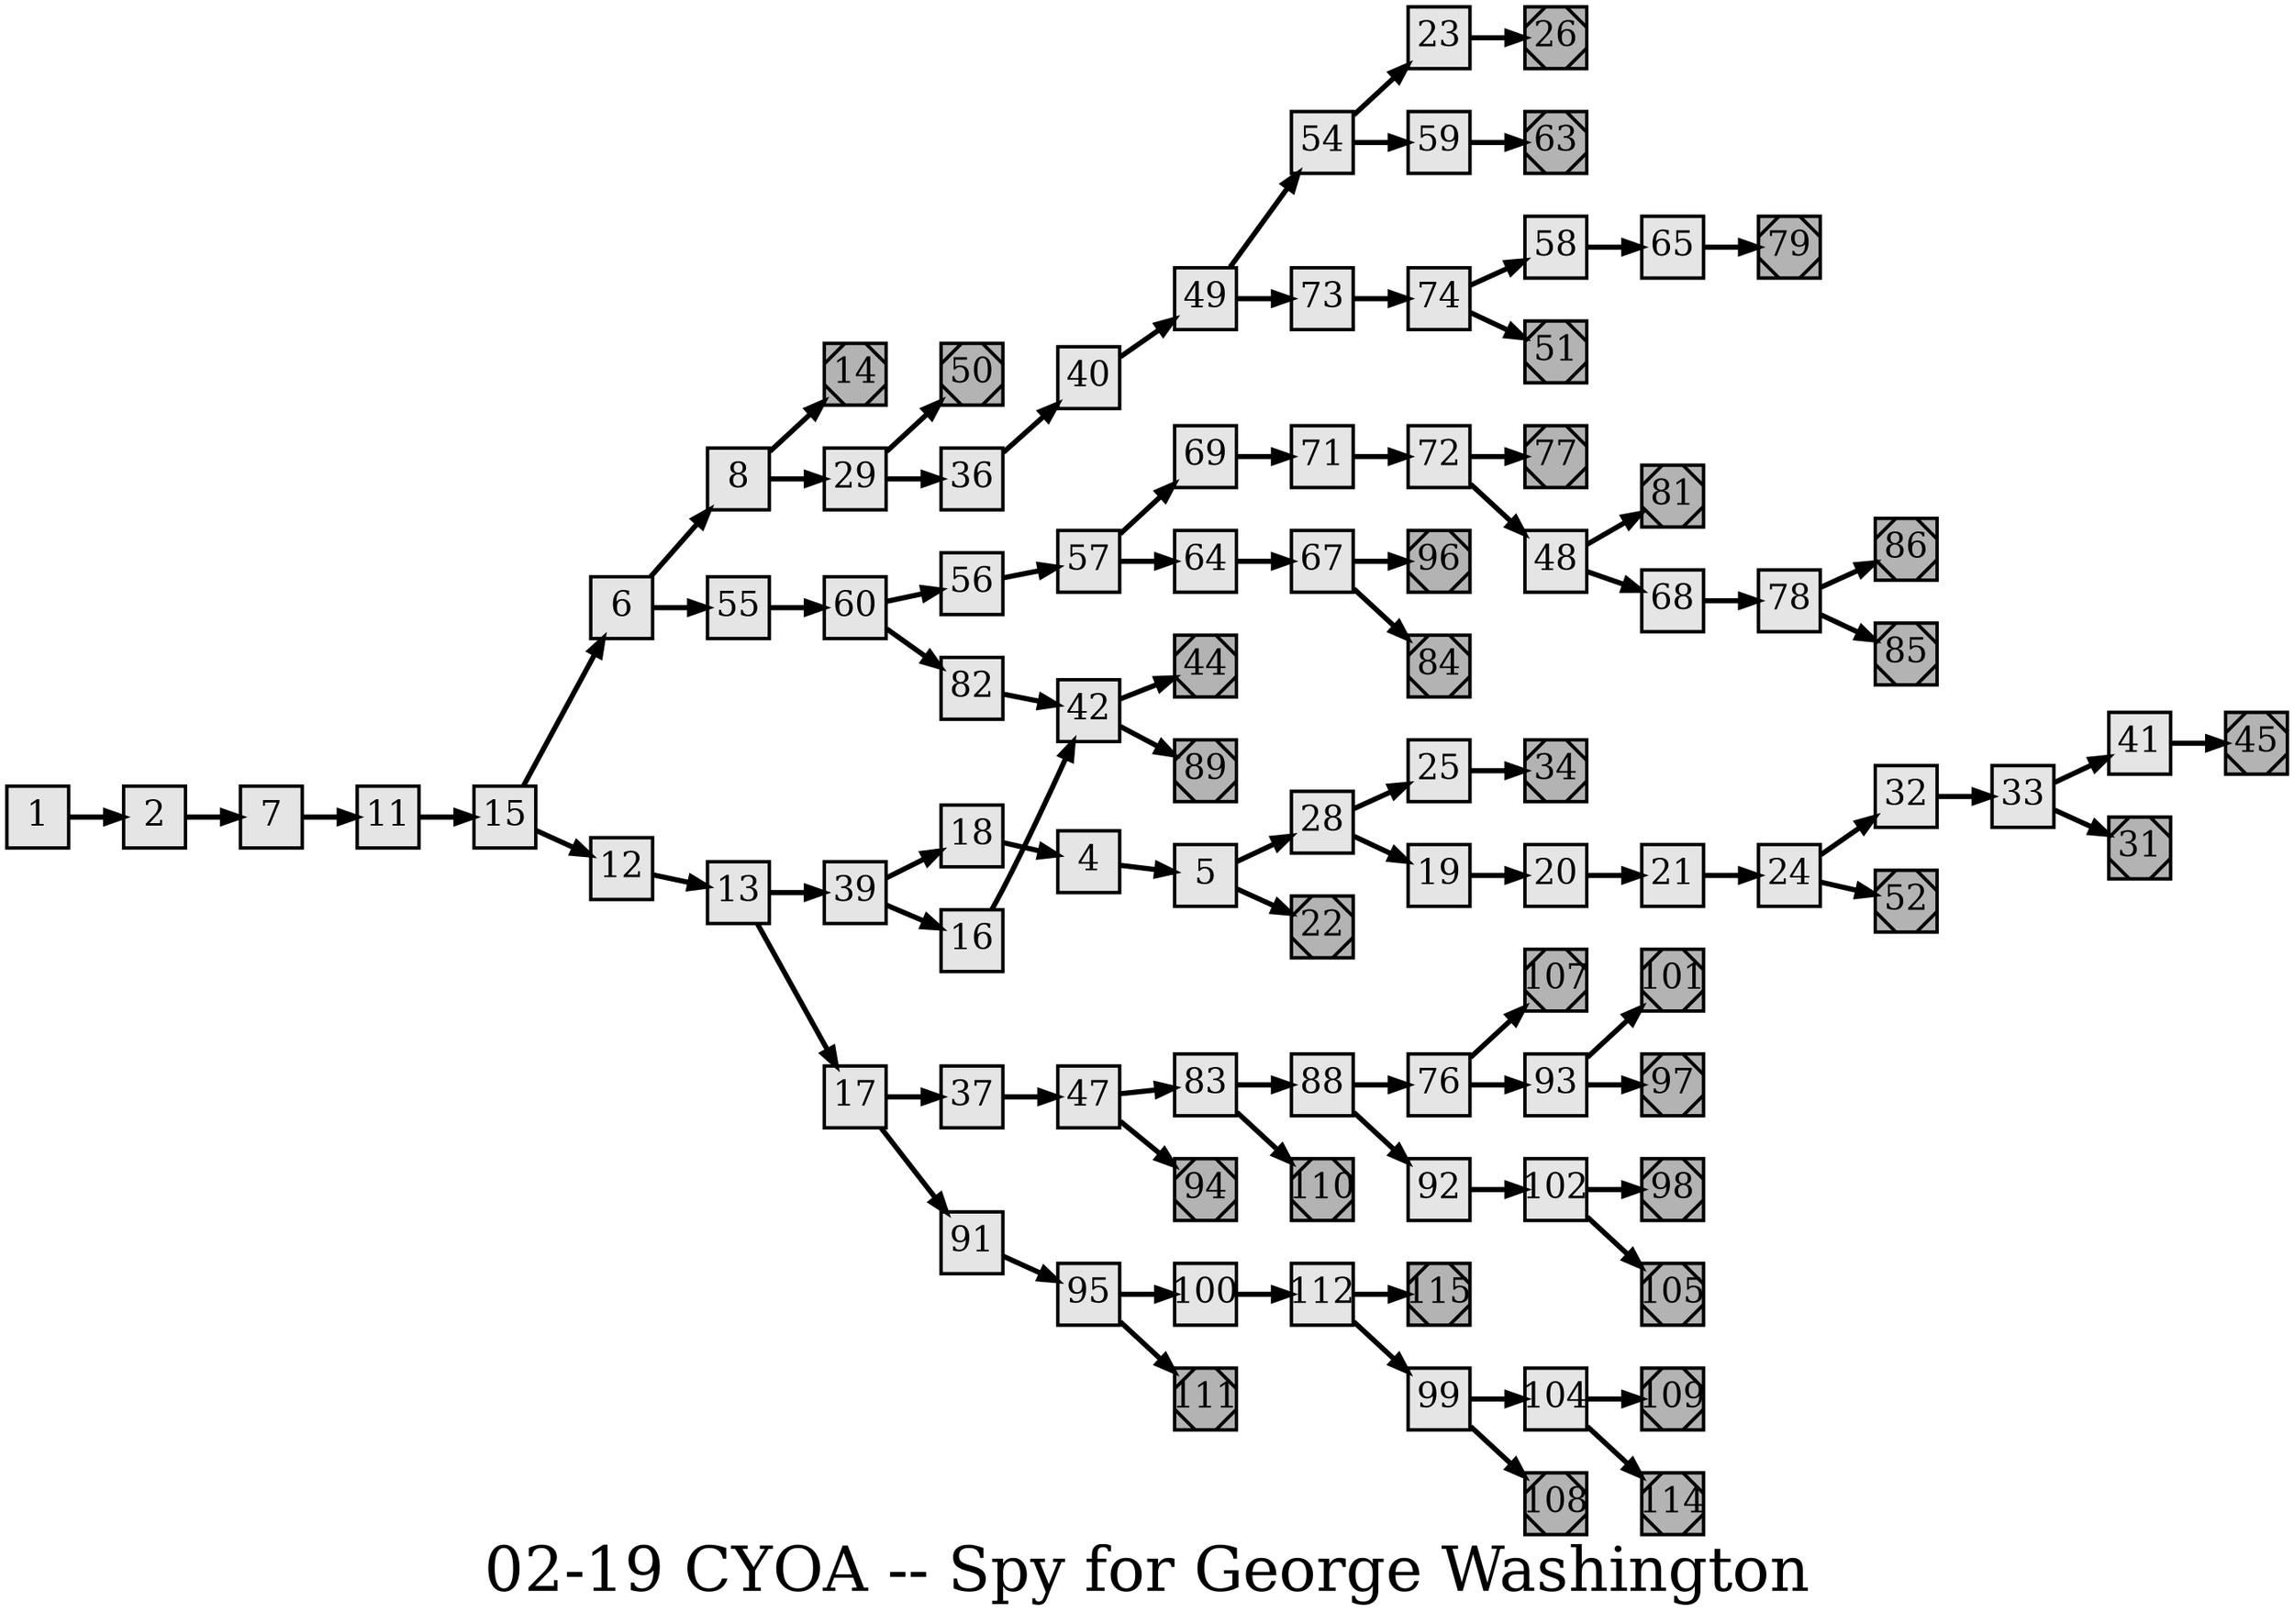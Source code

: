 digraph g{
  graph [ label="02-19 CYOA -- Spy for George Washington" rankdir=LR, ordering=out, fontsize=36, nodesep="0.35", ranksep="0.45"];
  node  [shape=rect, penwidth=2, fontsize=20, style=filled, fillcolor=grey90, margin="0,0", labelfloat=true, regular=true, fixedsize=true];
  edge  [labelfloat=true, penwidth=3, fontsize=12];
  // ---;
  // group  : Katz;
  // id     : 02-19;
  // gbid   : 522;
  // series : CYOA;
  // title  : Spy for George Washington;
  // author : Jay Leibold;
  // credit:;
  // - name : Cindy Lam;
  // role : encoder;
  // date : 2018-03-16;
  // render:;
  // - name   : small;
  // styles : gvStyles.txt;
  // engine : dot;
  // comment: >;
  
  // ---;
  
  // From | To | Label;
  
  1 -> 2;
  2 -> 7;
  4 -> 5;
  5 -> 28;
  5 -> 22;
  6 -> 8;
  6 -> 55;
  7 -> 11;
  8 -> 14;
  8 -> 29;
  11 -> 15;
  12 -> 13;
  13 -> 39;
  13 -> 17;
  14	[ xlabel="E", shape=Msquare, fontsize=20, fillcolor=grey70, xlabel="" ];
  15 -> 6;
  15 -> 12;
  16 -> 42;
  17 -> 37;
  17 -> 91;
  18 -> 4;
  19 -> 20;
  20 -> 21;
  21 -> 24;
  22	[ xlabel="E", shape=Msquare, fontsize=20, fillcolor=grey70, xlabel="" ];
  23 -> 26;
  24 -> 32;
  24 -> 52;
  25 -> 34;
  26	[ xlabel="E", shape=Msquare, fontsize=20, fillcolor=grey70, xlabel="" ];
  28 -> 25;
  28 -> 19;
  29 -> 50;
  29 -> 36;
  31	[ xlabel="E", shape=Msquare, fontsize=20, fillcolor=grey70, xlabel="" ];
  32 -> 33;
  33 -> 41;
  33 -> 31;
  34	[ xlabel="E", shape=Msquare, fontsize=20, fillcolor=grey70, xlabel="" ];
  36 -> 40;
  37 -> 47;
  39 -> 18;
  39 -> 16;
  40 -> 49;
  41 -> 45;
  42 -> 44;
  42 -> 89;
  44	[ xlabel="E", shape=Msquare, fontsize=20, fillcolor=grey70, xlabel="" ];
  45	[ xlabel="E", shape=Msquare, fontsize=20, fillcolor=grey70, xlabel="" ];
  47 -> 83;
  47 -> 94;
  48 -> 81;
  48 -> 68;
  49 -> 54;
  49 -> 73;
  50	[ xlabel="E", shape=Msquare, fontsize=20, fillcolor=grey70, xlabel="" ];
  51	[ xlabel="E", shape=Msquare, fontsize=20, fillcolor=grey70, xlabel="" ];
  52	[ xlabel="E", shape=Msquare, fontsize=20, fillcolor=grey70, xlabel="" ];
  54 -> 23;
  54 -> 59;
  55 -> 60;
  56 -> 57;
  57 -> 69;
  57 -> 64;
  58 -> 65;
  59 -> 63;
  60 -> 56;
  60 -> 82;
  63	[ xlabel="E", shape=Msquare, fontsize=20, fillcolor=grey70, xlabel="" ];
  64 -> 67;
  65 -> 79;
  67 -> 96;
  67 -> 84;
  68 -> 78;
  69 -> 71;
  71 -> 72;
  72 -> 77;
  72 -> 48;
  73 -> 74;
  74 -> 58;
  74 -> 51;
  76 -> 107;
  76 -> 93;
  77	[ xlabel="E", shape=Msquare, fontsize=20, fillcolor=grey70, xlabel="" ];
  78 -> 86;
  78 -> 85;
  79	[ xlabel="E", shape=Msquare, fontsize=20, fillcolor=grey70, xlabel="" ];
  81	[ xlabel="E", shape=Msquare, fontsize=20, fillcolor=grey70, xlabel="" ];
  82 -> 42;
  83 -> 88;
  83 -> 110;
  84	[ xlabel="E", shape=Msquare, fontsize=20, fillcolor=grey70, xlabel="" ];
  85	[ xlabel="E", shape=Msquare, fontsize=20, fillcolor=grey70, xlabel="" ];
  86	[ xlabel="E", shape=Msquare, fontsize=20, fillcolor=grey70, xlabel="" ];
  88 -> 76;
  88 -> 92;
  89	[ xlabel="E", shape=Msquare, fontsize=20, fillcolor=grey70, xlabel="" ];
  91 -> 95;
  92 -> 102;
  93 -> 101;
  93 -> 97;
  94	[ xlabel="E", shape=Msquare, fontsize=20, fillcolor=grey70, xlabel="" ];
  95 -> 100;
  95 -> 111;
  96	[ xlabel="E", shape=Msquare, fontsize=20, fillcolor=grey70, xlabel="" ];
  97	[ xlabel="E", shape=Msquare, fontsize=20, fillcolor=grey70, xlabel="" ];
  98	[ xlabel="E", shape=Msquare, fontsize=20, fillcolor=grey70, xlabel="" ];
  99 -> 104;
  99 -> 108;
  100 -> 112;
  101	[ xlabel="E", shape=Msquare, fontsize=20, fillcolor=grey70, xlabel="" ];
  102 -> 98;
  102 -> 105;
  104 -> 109;
  104 -> 114;
  105	[ xlabel="E", shape=Msquare, fontsize=20, fillcolor=grey70, xlabel="" ];
  107	[ xlabel="E", shape=Msquare, fontsize=20, fillcolor=grey70, xlabel="" ];
  108	[ xlabel="E", shape=Msquare, fontsize=20, fillcolor=grey70, xlabel="" ];
  109	[ xlabel="E", shape=Msquare, fontsize=20, fillcolor=grey70, xlabel="" ];
  110	[ xlabel="E", shape=Msquare, fontsize=20, fillcolor=grey70, xlabel="" ];
  111	[ xlabel="E", shape=Msquare, fontsize=20, fillcolor=grey70, xlabel="" ];
  112 -> 115;
  112 -> 99;
  114	[ xlabel="E", shape=Msquare, fontsize=20, fillcolor=grey70, xlabel="" ];
  115	[ xlabel="E", shape=Msquare, fontsize=20, fillcolor=grey70, xlabel="" ];

  // Illustrations;
  
  2	[ xlabel="ILL", image="illustration-full.png", xlabel="" ];
  8	[ xlabel="ILL", image="illustration-full.png", xlabel="" ];
  11	[ xlabel="ILL", image="illustration-full.png", xlabel="" ];
  20	[ xlabel="ILL", image="illustration-full.png", xlabel="" ];
  26	[ xlabel="ILL", image="illustration-full.png", xlabel="" ];
  31	[ xlabel="ILL", image="illustration-full.png", xlabel="" ];
  34	[ xlabel="ILL", image="illustration-full.png", xlabel="" ];
  39	[ xlabel="ILL", image="illustration-full.png", xlabel="" ];
  42	[ xlabel="ILL", image="illustration-full.png", xlabel="" ];
  47	[ xlabel="ILL", image="illustration-full.png", xlabel="" ];
  52	[ xlabel="ILL", image="illustration-full.png", xlabel="" ];
  60	[ xlabel="ILL", image="illustration-full.png", xlabel="" ];
  63	[ xlabel="ILL", image="illustration-full.png", xlabel="" ];
  67	[ xlabel="ILL", image="illustration-full.png", xlabel="" ];
  71	[ xlabel="ILL", image="illustration-full.png", xlabel="" ];
  74	[ xlabel="ILL", image="illustration-full.png", xlabel="" ];
  81	[ xlabel="ILL", image="illustration-full.png", xlabel="" ];
  86	[ xlabel="ILL", image="illustration-full.png", xlabel="" ];
  91	[ xlabel="ILL", image="illustration-full.png", xlabel="" ];
  102	[ xlabel="ILL", image="illustration-full.png", xlabel="" ];
  107	[ xlabel="ILL", image="illustration-full.png", xlabel="" ];
  112	[ xlabel="ILL", image="illustration-full.png", xlabel="" ];
}

